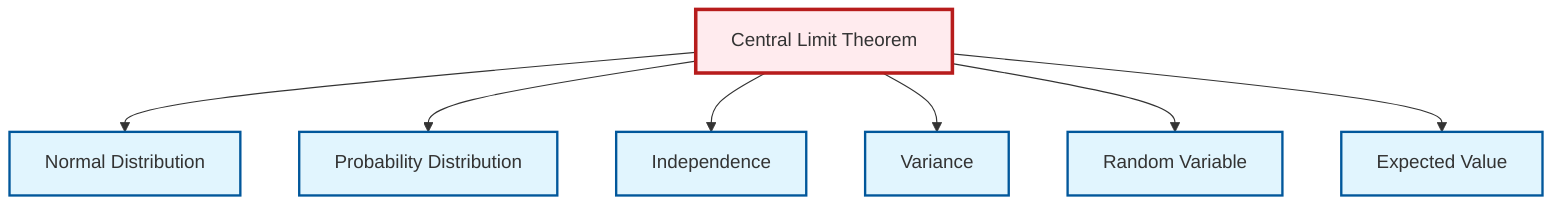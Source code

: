 graph TD
    classDef definition fill:#e1f5fe,stroke:#01579b,stroke-width:2px
    classDef theorem fill:#f3e5f5,stroke:#4a148c,stroke-width:2px
    classDef axiom fill:#fff3e0,stroke:#e65100,stroke-width:2px
    classDef example fill:#e8f5e9,stroke:#1b5e20,stroke-width:2px
    classDef current fill:#ffebee,stroke:#b71c1c,stroke-width:3px
    def-random-variable["Random Variable"]:::definition
    def-expectation["Expected Value"]:::definition
    def-normal-distribution["Normal Distribution"]:::definition
    def-probability-distribution["Probability Distribution"]:::definition
    def-independence["Independence"]:::definition
    thm-central-limit["Central Limit Theorem"]:::theorem
    def-variance["Variance"]:::definition
    thm-central-limit --> def-normal-distribution
    thm-central-limit --> def-probability-distribution
    thm-central-limit --> def-independence
    thm-central-limit --> def-variance
    thm-central-limit --> def-random-variable
    thm-central-limit --> def-expectation
    class thm-central-limit current